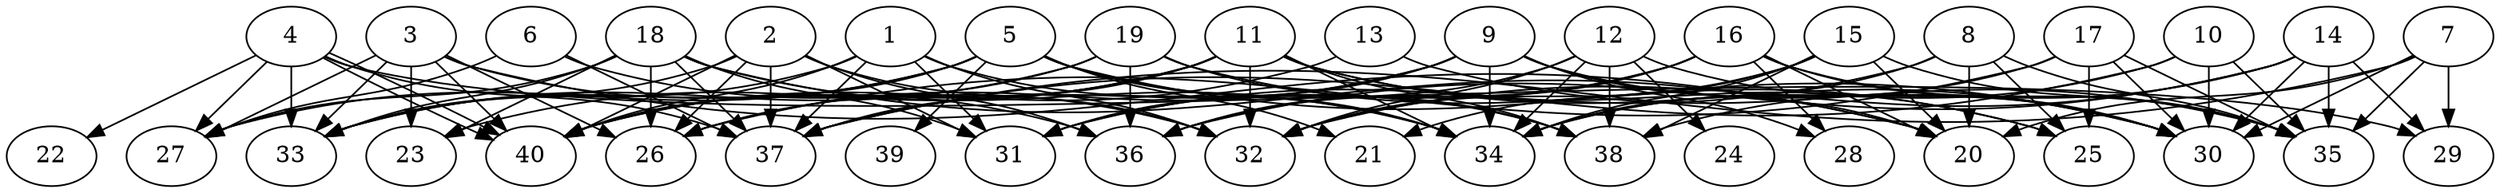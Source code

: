 // DAG automatically generated by daggen at Thu Oct  3 14:06:49 2019
// ./daggen --dot -n 40 --ccr 0.3 --fat 0.9 --regular 0.7 --density 0.5 --mindata 5242880 --maxdata 52428800 
digraph G {
  1 [size="38085973", alpha="0.16", expect_size="11425792"] 
  1 -> 31 [size ="11425792"]
  1 -> 32 [size ="11425792"]
  1 -> 33 [size ="11425792"]
  1 -> 34 [size ="11425792"]
  1 -> 37 [size ="11425792"]
  1 -> 40 [size ="11425792"]
  2 [size="150469973", alpha="0.09", expect_size="45140992"] 
  2 -> 26 [size ="45140992"]
  2 -> 31 [size ="45140992"]
  2 -> 32 [size ="45140992"]
  2 -> 33 [size ="45140992"]
  2 -> 36 [size ="45140992"]
  2 -> 37 [size ="45140992"]
  2 -> 40 [size ="45140992"]
  3 [size="43697493", alpha="0.03", expect_size="13109248"] 
  3 -> 20 [size ="13109248"]
  3 -> 23 [size ="13109248"]
  3 -> 26 [size ="13109248"]
  3 -> 27 [size ="13109248"]
  3 -> 33 [size ="13109248"]
  3 -> 36 [size ="13109248"]
  3 -> 40 [size ="13109248"]
  4 [size="55169707", alpha="0.16", expect_size="16550912"] 
  4 -> 22 [size ="16550912"]
  4 -> 27 [size ="16550912"]
  4 -> 29 [size ="16550912"]
  4 -> 33 [size ="16550912"]
  4 -> 37 [size ="16550912"]
  4 -> 40 [size ="16550912"]
  4 -> 40 [size ="16550912"]
  5 [size="94177280", alpha="0.13", expect_size="28253184"] 
  5 -> 21 [size ="28253184"]
  5 -> 27 [size ="28253184"]
  5 -> 30 [size ="28253184"]
  5 -> 33 [size ="28253184"]
  5 -> 34 [size ="28253184"]
  5 -> 38 [size ="28253184"]
  5 -> 39 [size ="28253184"]
  5 -> 40 [size ="28253184"]
  6 [size="148394667", alpha="0.15", expect_size="44518400"] 
  6 -> 27 [size ="44518400"]
  6 -> 32 [size ="44518400"]
  6 -> 37 [size ="44518400"]
  7 [size="166109867", alpha="0.09", expect_size="49832960"] 
  7 -> 20 [size ="49832960"]
  7 -> 29 [size ="49832960"]
  7 -> 30 [size ="49832960"]
  7 -> 35 [size ="49832960"]
  7 -> 37 [size ="49832960"]
  8 [size="64641707", alpha="0.17", expect_size="19392512"] 
  8 -> 20 [size ="19392512"]
  8 -> 25 [size ="19392512"]
  8 -> 31 [size ="19392512"]
  8 -> 34 [size ="19392512"]
  8 -> 35 [size ="19392512"]
  9 [size="37283840", alpha="0.18", expect_size="11185152"] 
  9 -> 20 [size ="11185152"]
  9 -> 26 [size ="11185152"]
  9 -> 28 [size ="11185152"]
  9 -> 30 [size ="11185152"]
  9 -> 31 [size ="11185152"]
  9 -> 34 [size ="11185152"]
  9 -> 37 [size ="11185152"]
  10 [size="131840000", alpha="0.19", expect_size="39552000"] 
  10 -> 30 [size ="39552000"]
  10 -> 34 [size ="39552000"]
  10 -> 35 [size ="39552000"]
  10 -> 37 [size ="39552000"]
  11 [size="158064640", alpha="0.09", expect_size="47419392"] 
  11 -> 23 [size ="47419392"]
  11 -> 25 [size ="47419392"]
  11 -> 26 [size ="47419392"]
  11 -> 30 [size ="47419392"]
  11 -> 32 [size ="47419392"]
  11 -> 34 [size ="47419392"]
  11 -> 37 [size ="47419392"]
  11 -> 38 [size ="47419392"]
  11 -> 40 [size ="47419392"]
  12 [size="130109440", alpha="0.12", expect_size="39032832"] 
  12 -> 24 [size ="39032832"]
  12 -> 30 [size ="39032832"]
  12 -> 32 [size ="39032832"]
  12 -> 34 [size ="39032832"]
  12 -> 36 [size ="39032832"]
  12 -> 38 [size ="39032832"]
  13 [size="43857920", alpha="0.09", expect_size="13157376"] 
  13 -> 35 [size ="13157376"]
  13 -> 40 [size ="13157376"]
  14 [size="66566827", alpha="0.12", expect_size="19970048"] 
  14 -> 29 [size ="19970048"]
  14 -> 30 [size ="19970048"]
  14 -> 32 [size ="19970048"]
  14 -> 35 [size ="19970048"]
  14 -> 36 [size ="19970048"]
  14 -> 38 [size ="19970048"]
  15 [size="37536427", alpha="0.08", expect_size="11260928"] 
  15 -> 20 [size ="11260928"]
  15 -> 21 [size ="11260928"]
  15 -> 32 [size ="11260928"]
  15 -> 34 [size ="11260928"]
  15 -> 35 [size ="11260928"]
  15 -> 38 [size ="11260928"]
  16 [size="138625707", alpha="0.19", expect_size="41587712"] 
  16 -> 20 [size ="41587712"]
  16 -> 28 [size ="41587712"]
  16 -> 30 [size ="41587712"]
  16 -> 31 [size ="41587712"]
  16 -> 32 [size ="41587712"]
  16 -> 35 [size ="41587712"]
  16 -> 36 [size ="41587712"]
  17 [size="98856960", alpha="0.11", expect_size="29657088"] 
  17 -> 25 [size ="29657088"]
  17 -> 26 [size ="29657088"]
  17 -> 30 [size ="29657088"]
  17 -> 34 [size ="29657088"]
  17 -> 35 [size ="29657088"]
  18 [size="166799360", alpha="0.04", expect_size="50039808"] 
  18 -> 20 [size ="50039808"]
  18 -> 23 [size ="50039808"]
  18 -> 26 [size ="50039808"]
  18 -> 27 [size ="50039808"]
  18 -> 31 [size ="50039808"]
  18 -> 33 [size ="50039808"]
  18 -> 34 [size ="50039808"]
  18 -> 37 [size ="50039808"]
  19 [size="142964053", alpha="0.18", expect_size="42889216"] 
  19 -> 25 [size ="42889216"]
  19 -> 33 [size ="42889216"]
  19 -> 36 [size ="42889216"]
  19 -> 38 [size ="42889216"]
  19 -> 40 [size ="42889216"]
  20 [size="128003413", alpha="0.12", expect_size="38401024"] 
  21 [size="120869547", alpha="0.09", expect_size="36260864"] 
  22 [size="32935253", alpha="0.02", expect_size="9880576"] 
  23 [size="126870187", alpha="0.19", expect_size="38061056"] 
  24 [size="42806613", alpha="0.01", expect_size="12841984"] 
  25 [size="134082560", alpha="0.13", expect_size="40224768"] 
  26 [size="41123840", alpha="0.01", expect_size="12337152"] 
  27 [size="37027840", alpha="0.08", expect_size="11108352"] 
  28 [size="119606613", alpha="0.01", expect_size="35881984"] 
  29 [size="149473280", alpha="0.16", expect_size="44841984"] 
  30 [size="133959680", alpha="0.06", expect_size="40187904"] 
  31 [size="71768747", alpha="0.14", expect_size="21530624"] 
  32 [size="140796587", alpha="0.17", expect_size="42238976"] 
  33 [size="159470933", alpha="0.02", expect_size="47841280"] 
  34 [size="154009600", alpha="0.14", expect_size="46202880"] 
  35 [size="162106027", alpha="0.08", expect_size="48631808"] 
  36 [size="103178240", alpha="0.18", expect_size="30953472"] 
  37 [size="108144640", alpha="0.19", expect_size="32443392"] 
  38 [size="168355840", alpha="0.18", expect_size="50506752"] 
  39 [size="173687467", alpha="0.13", expect_size="52106240"] 
  40 [size="143953920", alpha="0.02", expect_size="43186176"] 
}
